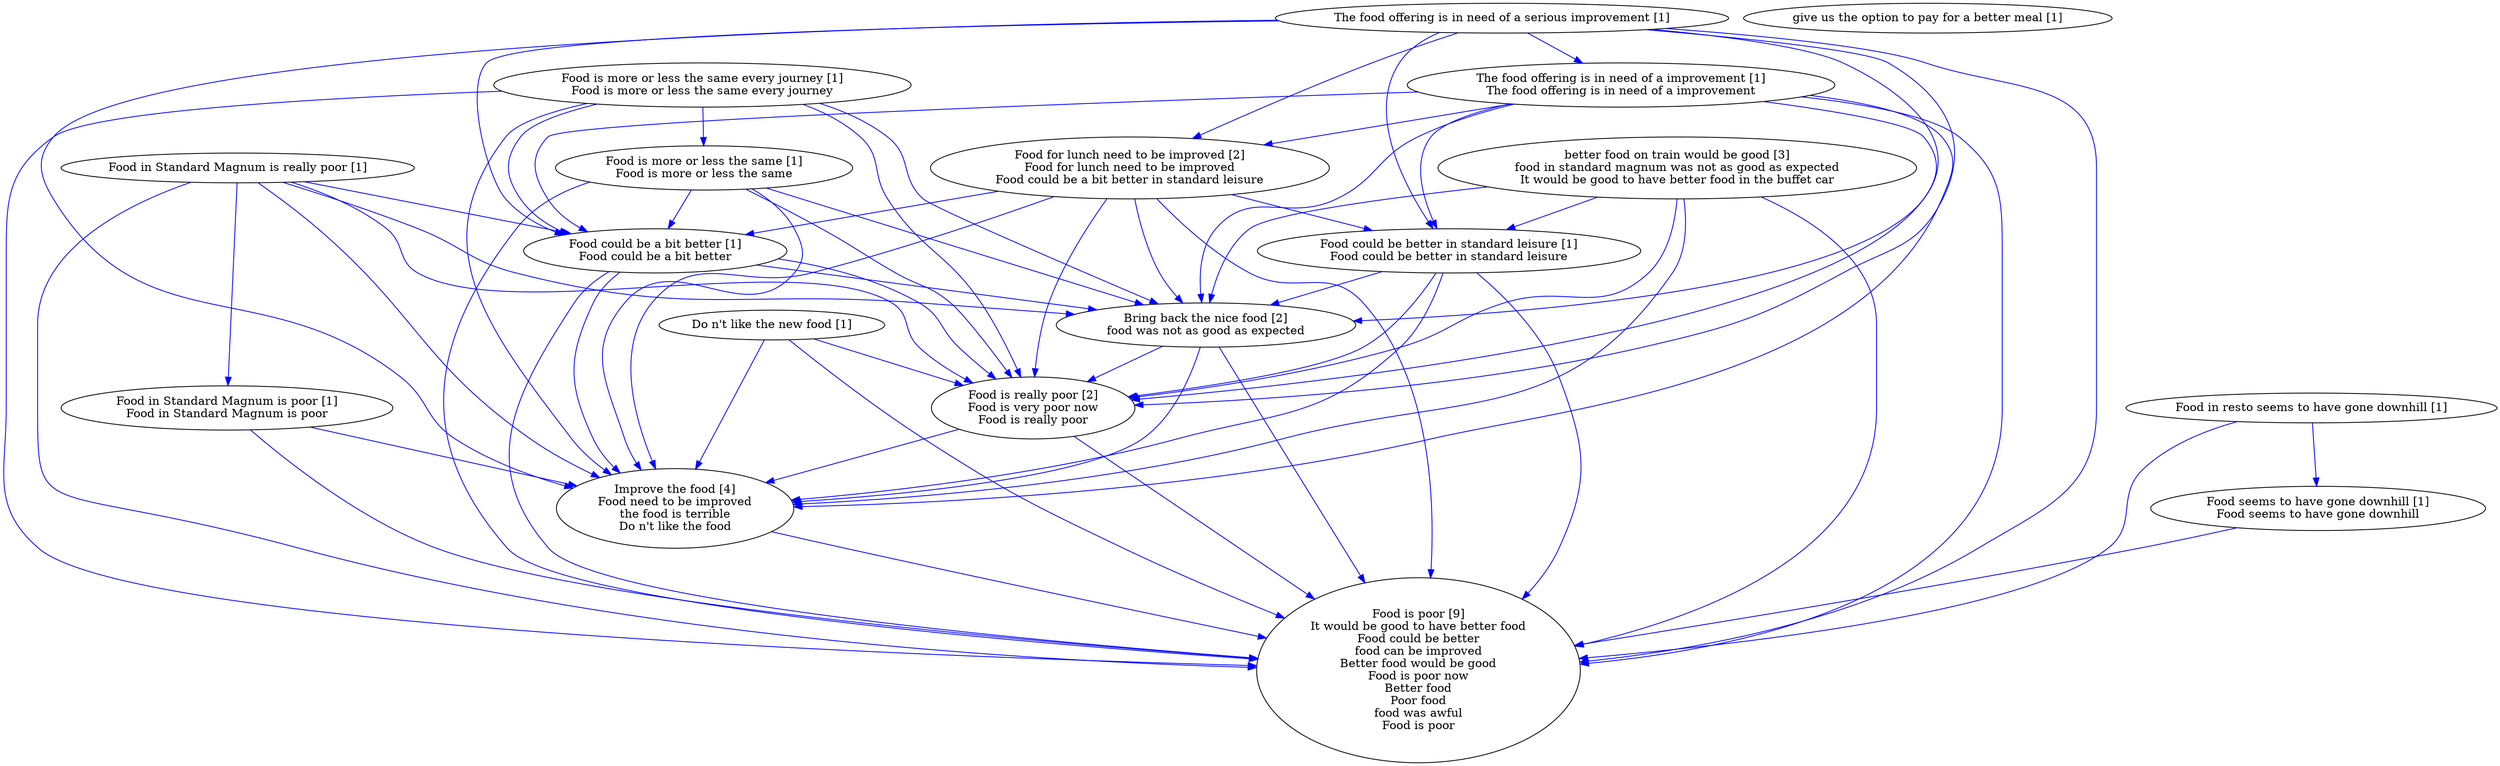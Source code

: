 digraph collapsedGraph {
"Food is really poor [2]\nFood is very poor now\nFood is really poor""Food is poor [9]\nIt would be good to have better food\nFood could be better\nfood can be improved\nBetter food would be good\nFood is poor now\nBetter food\nPoor food\nfood was awful\nFood is poor""Bring back the nice food [2]\nfood was not as good as expected""Improve the food [4]\nFood need to be improved\nthe food is terrible\nDo n't like the food""better food on train would be good [3]\nfood in standard magnum was not as good as expected\nIt would be good to have better food in the buffet car""Food for lunch need to be improved [2]\nFood for lunch need to be improved\nFood could be a bit better in standard leisure""Do n't like the new food [1]""Food could be better in standard leisure [1]\nFood could be better in standard leisure""Food could be a bit better [1]\nFood could be a bit better""Food in Standard Magnum is really poor [1]""Food in Standard Magnum is poor [1]\nFood in Standard Magnum is poor""Food in resto seems to have gone downhill [1]""Food seems to have gone downhill [1]\nFood seems to have gone downhill""Food is more or less the same every journey [1]\nFood is more or less the same every journey""Food is more or less the same [1]\nFood is more or less the same""The food offering is in need of a serious improvement [1]""The food offering is in need of a improvement [1]\nThe food offering is in need of a improvement""give us the option to pay for a better meal [1]""Food for lunch need to be improved [2]\nFood for lunch need to be improved\nFood could be a bit better in standard leisure" -> "Food is really poor [2]\nFood is very poor now\nFood is really poor" [color=blue]
"Bring back the nice food [2]\nfood was not as good as expected" -> "Improve the food [4]\nFood need to be improved\nthe food is terrible\nDo n't like the food" [color=blue]
"better food on train would be good [3]\nfood in standard magnum was not as good as expected\nIt would be good to have better food in the buffet car" -> "Food is poor [9]\nIt would be good to have better food\nFood could be better\nfood can be improved\nBetter food would be good\nFood is poor now\nBetter food\nPoor food\nfood was awful\nFood is poor" [color=blue]
"Food for lunch need to be improved [2]\nFood for lunch need to be improved\nFood could be a bit better in standard leisure" -> "Food is poor [9]\nIt would be good to have better food\nFood could be better\nfood can be improved\nBetter food would be good\nFood is poor now\nBetter food\nPoor food\nfood was awful\nFood is poor" [color=blue]
"The food offering is in need of a serious improvement [1]" -> "Improve the food [4]\nFood need to be improved\nthe food is terrible\nDo n't like the food" [color=blue]
"The food offering is in need of a serious improvement [1]" -> "Bring back the nice food [2]\nfood was not as good as expected" [color=blue]
"The food offering is in need of a improvement [1]\nThe food offering is in need of a improvement" -> "Improve the food [4]\nFood need to be improved\nthe food is terrible\nDo n't like the food" [color=blue]
"The food offering is in need of a improvement [1]\nThe food offering is in need of a improvement" -> "Bring back the nice food [2]\nfood was not as good as expected" [color=blue]
"better food on train would be good [3]\nfood in standard magnum was not as good as expected\nIt would be good to have better food in the buffet car" -> "Bring back the nice food [2]\nfood was not as good as expected" [color=blue]
"better food on train would be good [3]\nfood in standard magnum was not as good as expected\nIt would be good to have better food in the buffet car" -> "Improve the food [4]\nFood need to be improved\nthe food is terrible\nDo n't like the food" [color=blue]
"better food on train would be good [3]\nfood in standard magnum was not as good as expected\nIt would be good to have better food in the buffet car" -> "Food is really poor [2]\nFood is very poor now\nFood is really poor" [color=blue]
"Improve the food [4]\nFood need to be improved\nthe food is terrible\nDo n't like the food" -> "Food is poor [9]\nIt would be good to have better food\nFood could be better\nfood can be improved\nBetter food would be good\nFood is poor now\nBetter food\nPoor food\nfood was awful\nFood is poor" [color=blue]
"Food is more or less the same every journey [1]\nFood is more or less the same every journey" -> "Food is really poor [2]\nFood is very poor now\nFood is really poor" [color=blue]
"Food is really poor [2]\nFood is very poor now\nFood is really poor" -> "Food is poor [9]\nIt would be good to have better food\nFood could be better\nfood can be improved\nBetter food would be good\nFood is poor now\nBetter food\nPoor food\nfood was awful\nFood is poor" [color=blue]
"Food is more or less the same [1]\nFood is more or less the same" -> "Food is really poor [2]\nFood is very poor now\nFood is really poor" [color=blue]
"Food is more or less the same [1]\nFood is more or less the same" -> "Improve the food [4]\nFood need to be improved\nthe food is terrible\nDo n't like the food" [color=blue]
"Food is more or less the same [1]\nFood is more or less the same" -> "Bring back the nice food [2]\nfood was not as good as expected" [color=blue]
"Food for lunch need to be improved [2]\nFood for lunch need to be improved\nFood could be a bit better in standard leisure" -> "Bring back the nice food [2]\nfood was not as good as expected" [color=blue]
"Food for lunch need to be improved [2]\nFood for lunch need to be improved\nFood could be a bit better in standard leisure" -> "Improve the food [4]\nFood need to be improved\nthe food is terrible\nDo n't like the food" [color=blue]
"Food is really poor [2]\nFood is very poor now\nFood is really poor" -> "Improve the food [4]\nFood need to be improved\nthe food is terrible\nDo n't like the food" [color=blue]
"Food is more or less the same [1]\nFood is more or less the same" -> "Food is poor [9]\nIt would be good to have better food\nFood could be better\nfood can be improved\nBetter food would be good\nFood is poor now\nBetter food\nPoor food\nfood was awful\nFood is poor" [color=blue]
"Food is more or less the same [1]\nFood is more or less the same" -> "Food could be a bit better [1]\nFood could be a bit better" [color=blue]
"Food could be a bit better [1]\nFood could be a bit better" -> "Food is really poor [2]\nFood is very poor now\nFood is really poor" [color=blue]
"better food on train would be good [3]\nfood in standard magnum was not as good as expected\nIt would be good to have better food in the buffet car" -> "Food could be better in standard leisure [1]\nFood could be better in standard leisure" [color=blue]
"Food in resto seems to have gone downhill [1]" -> "Food is poor [9]\nIt would be good to have better food\nFood could be better\nfood can be improved\nBetter food would be good\nFood is poor now\nBetter food\nPoor food\nfood was awful\nFood is poor" [color=blue]
"Food could be better in standard leisure [1]\nFood could be better in standard leisure" -> "Food is poor [9]\nIt would be good to have better food\nFood could be better\nfood can be improved\nBetter food would be good\nFood is poor now\nBetter food\nPoor food\nfood was awful\nFood is poor" [color=blue]
"Food could be better in standard leisure [1]\nFood could be better in standard leisure" -> "Bring back the nice food [2]\nfood was not as good as expected" [color=blue]
"Food could be better in standard leisure [1]\nFood could be better in standard leisure" -> "Improve the food [4]\nFood need to be improved\nthe food is terrible\nDo n't like the food" [color=blue]
"Food could be better in standard leisure [1]\nFood could be better in standard leisure" -> "Food is really poor [2]\nFood is very poor now\nFood is really poor" [color=blue]
"The food offering is in need of a serious improvement [1]" -> "Food is really poor [2]\nFood is very poor now\nFood is really poor" [color=blue]
"Bring back the nice food [2]\nfood was not as good as expected" -> "Food is poor [9]\nIt would be good to have better food\nFood could be better\nfood can be improved\nBetter food would be good\nFood is poor now\nBetter food\nPoor food\nfood was awful\nFood is poor" [color=blue]
"The food offering is in need of a improvement [1]\nThe food offering is in need of a improvement" -> "Food is poor [9]\nIt would be good to have better food\nFood could be better\nfood can be improved\nBetter food would be good\nFood is poor now\nBetter food\nPoor food\nfood was awful\nFood is poor" [color=blue]
"The food offering is in need of a improvement [1]\nThe food offering is in need of a improvement" -> "Food could be better in standard leisure [1]\nFood could be better in standard leisure" [color=blue]
"The food offering is in need of a improvement [1]\nThe food offering is in need of a improvement" -> "Food for lunch need to be improved [2]\nFood for lunch need to be improved\nFood could be a bit better in standard leisure" [color=blue]
"Food in Standard Magnum is poor [1]\nFood in Standard Magnum is poor" -> "Food is poor [9]\nIt would be good to have better food\nFood could be better\nfood can be improved\nBetter food would be good\nFood is poor now\nBetter food\nPoor food\nfood was awful\nFood is poor" [color=blue]
"Food in Standard Magnum is poor [1]\nFood in Standard Magnum is poor" -> "Improve the food [4]\nFood need to be improved\nthe food is terrible\nDo n't like the food" [color=blue]
"The food offering is in need of a improvement [1]\nThe food offering is in need of a improvement" -> "Food is really poor [2]\nFood is very poor now\nFood is really poor" [color=blue]
"Food could be a bit better [1]\nFood could be a bit better" -> "Food is poor [9]\nIt would be good to have better food\nFood could be better\nfood can be improved\nBetter food would be good\nFood is poor now\nBetter food\nPoor food\nfood was awful\nFood is poor" [color=blue]
"Do n't like the new food [1]" -> "Food is poor [9]\nIt would be good to have better food\nFood could be better\nfood can be improved\nBetter food would be good\nFood is poor now\nBetter food\nPoor food\nfood was awful\nFood is poor" [color=blue]
"Food in Standard Magnum is really poor [1]" -> "Food is poor [9]\nIt would be good to have better food\nFood could be better\nfood can be improved\nBetter food would be good\nFood is poor now\nBetter food\nPoor food\nfood was awful\nFood is poor" [color=blue]
"Food in Standard Magnum is really poor [1]" -> "Food is really poor [2]\nFood is very poor now\nFood is really poor" [color=blue]
"Food is more or less the same every journey [1]\nFood is more or less the same every journey" -> "Food is poor [9]\nIt would be good to have better food\nFood could be better\nfood can be improved\nBetter food would be good\nFood is poor now\nBetter food\nPoor food\nfood was awful\nFood is poor" [color=blue]
"Food is more or less the same every journey [1]\nFood is more or less the same every journey" -> "Improve the food [4]\nFood need to be improved\nthe food is terrible\nDo n't like the food" [color=blue]
"Food is more or less the same every journey [1]\nFood is more or less the same every journey" -> "Bring back the nice food [2]\nfood was not as good as expected" [color=blue]
"Food is more or less the same every journey [1]\nFood is more or less the same every journey" -> "Food could be a bit better [1]\nFood could be a bit better" [color=blue]
"Food for lunch need to be improved [2]\nFood for lunch need to be improved\nFood could be a bit better in standard leisure" -> "Food could be better in standard leisure [1]\nFood could be better in standard leisure" [color=blue]
"Food seems to have gone downhill [1]\nFood seems to have gone downhill" -> "Food is poor [9]\nIt would be good to have better food\nFood could be better\nfood can be improved\nBetter food would be good\nFood is poor now\nBetter food\nPoor food\nfood was awful\nFood is poor" [color=blue]
"The food offering is in need of a serious improvement [1]" -> "Food could be better in standard leisure [1]\nFood could be better in standard leisure" [color=blue]
"The food offering is in need of a serious improvement [1]" -> "Food is poor [9]\nIt would be good to have better food\nFood could be better\nfood can be improved\nBetter food would be good\nFood is poor now\nBetter food\nPoor food\nfood was awful\nFood is poor" [color=blue]
"Bring back the nice food [2]\nfood was not as good as expected" -> "Food is really poor [2]\nFood is very poor now\nFood is really poor" [color=blue]
"The food offering is in need of a serious improvement [1]" -> "Food for lunch need to be improved [2]\nFood for lunch need to be improved\nFood could be a bit better in standard leisure" [color=blue]
"Do n't like the new food [1]" -> "Improve the food [4]\nFood need to be improved\nthe food is terrible\nDo n't like the food" [color=blue]
"Food in Standard Magnum is really poor [1]" -> "Bring back the nice food [2]\nfood was not as good as expected" [color=blue]
"Do n't like the new food [1]" -> "Food is really poor [2]\nFood is very poor now\nFood is really poor" [color=blue]
"Food could be a bit better [1]\nFood could be a bit better" -> "Bring back the nice food [2]\nfood was not as good as expected" [color=blue]
"Food could be a bit better [1]\nFood could be a bit better" -> "Improve the food [4]\nFood need to be improved\nthe food is terrible\nDo n't like the food" [color=blue]
"Food in Standard Magnum is really poor [1]" -> "Improve the food [4]\nFood need to be improved\nthe food is terrible\nDo n't like the food" [color=blue]
"Food in Standard Magnum is really poor [1]" -> "Food could be a bit better [1]\nFood could be a bit better" [color=blue]
"Food in Standard Magnum is really poor [1]" -> "Food in Standard Magnum is poor [1]\nFood in Standard Magnum is poor" [color=blue]
"Food in resto seems to have gone downhill [1]" -> "Food seems to have gone downhill [1]\nFood seems to have gone downhill" [color=blue]
"Food is more or less the same every journey [1]\nFood is more or less the same every journey" -> "Food is more or less the same [1]\nFood is more or less the same" [color=blue]
"The food offering is in need of a serious improvement [1]" -> "The food offering is in need of a improvement [1]\nThe food offering is in need of a improvement" [color=blue]
"Food for lunch need to be improved [2]\nFood for lunch need to be improved\nFood could be a bit better in standard leisure" -> "Food could be a bit better [1]\nFood could be a bit better" [color=blue]
"The food offering is in need of a serious improvement [1]" -> "Food could be a bit better [1]\nFood could be a bit better" [color=blue]
"The food offering is in need of a improvement [1]\nThe food offering is in need of a improvement" -> "Food could be a bit better [1]\nFood could be a bit better" [color=blue]
}